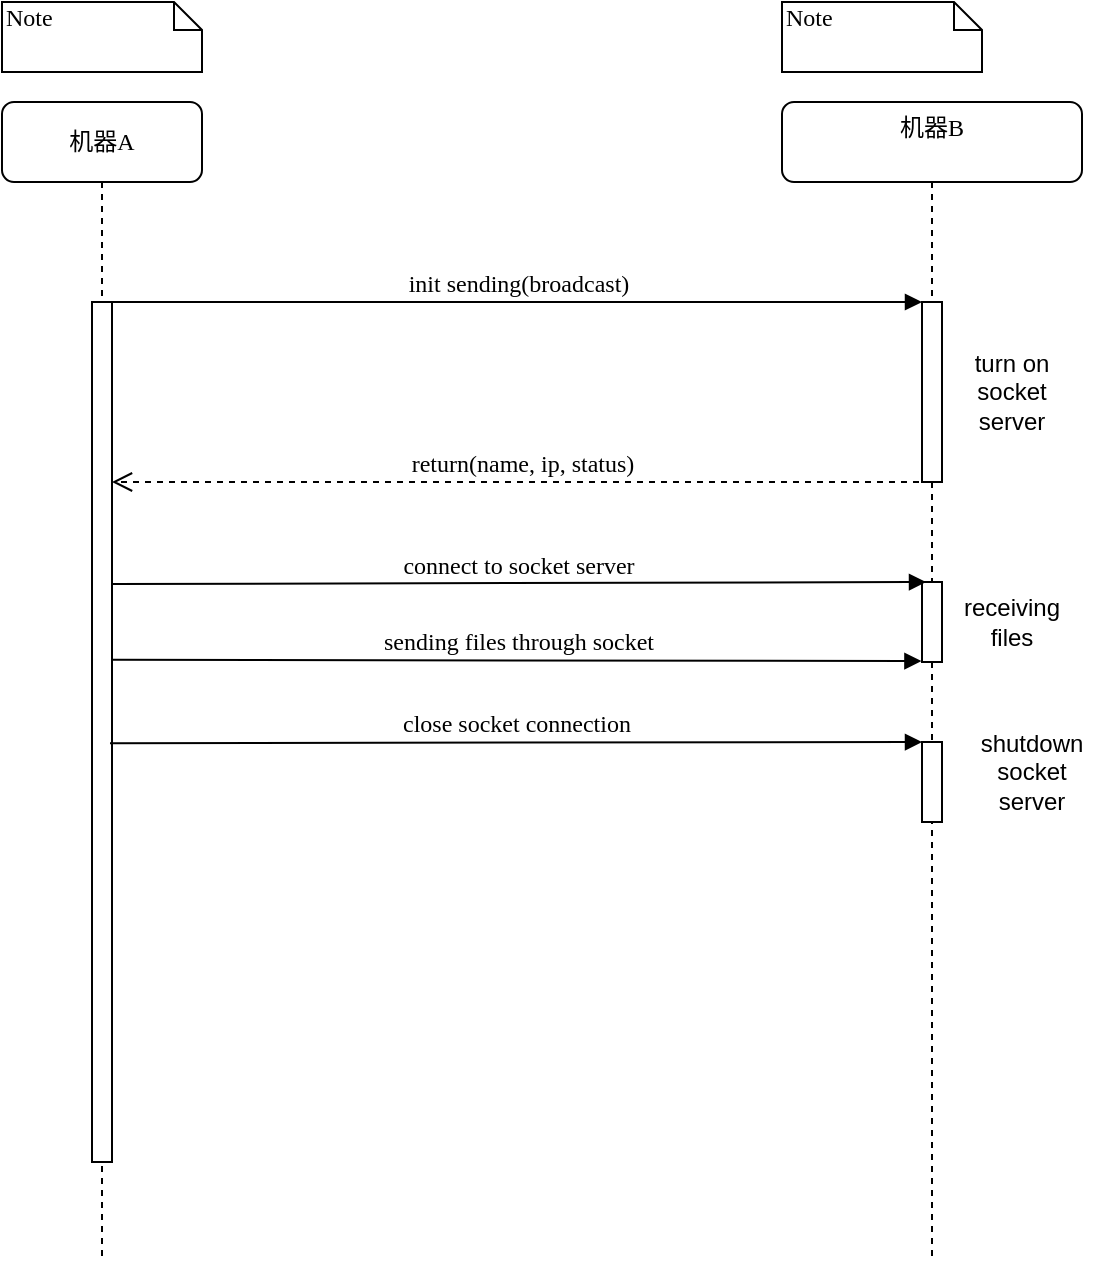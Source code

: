 <mxfile version="12.5.5" type="device"><diagram name="Page-1" id="13e1069c-82ec-6db2-03f1-153e76fe0fe0"><mxGraphModel dx="1292" dy="701" grid="1" gridSize="10" guides="1" tooltips="1" connect="1" arrows="1" fold="1" page="1" pageScale="1" pageWidth="1100" pageHeight="850" background="#ffffff" math="0" shadow="0"><root><mxCell id="0"/><mxCell id="1" parent="0"/><mxCell id="7baba1c4bc27f4b0-2" value="&lt;div&gt;机器B&lt;/div&gt;&lt;div&gt;&lt;br&gt;&lt;/div&gt;" style="shape=umlLifeline;perimeter=lifelinePerimeter;whiteSpace=wrap;html=1;container=1;collapsible=0;recursiveResize=0;outlineConnect=0;rounded=1;shadow=0;comic=0;labelBackgroundColor=none;strokeWidth=1;fontFamily=Verdana;fontSize=12;align=center;" parent="1" vertex="1"><mxGeometry x="490" y="80" width="150" height="580" as="geometry"/></mxCell><mxCell id="7baba1c4bc27f4b0-10" value="" style="html=1;points=[];perimeter=orthogonalPerimeter;rounded=0;shadow=0;comic=0;labelBackgroundColor=none;strokeWidth=1;fontFamily=Verdana;fontSize=12;align=center;" parent="7baba1c4bc27f4b0-2" vertex="1"><mxGeometry x="70" y="100" width="10" height="90" as="geometry"/></mxCell><mxCell id="J_MKO95yvJ2Tp46toChs-1" value="turn on socket server" style="text;html=1;strokeColor=none;fillColor=none;align=center;verticalAlign=middle;whiteSpace=wrap;rounded=0;" vertex="1" parent="7baba1c4bc27f4b0-2"><mxGeometry x="80" y="135" width="70" height="20" as="geometry"/></mxCell><mxCell id="J_MKO95yvJ2Tp46toChs-3" value="" style="html=1;points=[];perimeter=orthogonalPerimeter;rounded=0;shadow=0;comic=0;labelBackgroundColor=none;strokeWidth=1;fontFamily=Verdana;fontSize=12;align=center;" vertex="1" parent="7baba1c4bc27f4b0-2"><mxGeometry x="70" y="240" width="10" height="40" as="geometry"/></mxCell><mxCell id="J_MKO95yvJ2Tp46toChs-8" value="" style="html=1;points=[];perimeter=orthogonalPerimeter;rounded=0;shadow=0;comic=0;labelBackgroundColor=none;strokeWidth=1;fontFamily=Verdana;fontSize=12;align=center;" vertex="1" parent="7baba1c4bc27f4b0-2"><mxGeometry x="70" y="320" width="10" height="40" as="geometry"/></mxCell><mxCell id="7baba1c4bc27f4b0-8" value="机器A" style="shape=umlLifeline;perimeter=lifelinePerimeter;whiteSpace=wrap;html=1;container=1;collapsible=0;recursiveResize=0;outlineConnect=0;rounded=1;shadow=0;comic=0;labelBackgroundColor=none;strokeWidth=1;fontFamily=Verdana;fontSize=12;align=center;" parent="1" vertex="1"><mxGeometry x="100" y="80" width="100" height="580" as="geometry"/></mxCell><mxCell id="7baba1c4bc27f4b0-9" value="" style="html=1;points=[];perimeter=orthogonalPerimeter;rounded=0;shadow=0;comic=0;labelBackgroundColor=none;strokeWidth=1;fontFamily=Verdana;fontSize=12;align=center;" parent="7baba1c4bc27f4b0-8" vertex="1"><mxGeometry x="45" y="100" width="10" height="430" as="geometry"/></mxCell><mxCell id="7baba1c4bc27f4b0-23" value="connect to socket server" style="html=1;verticalAlign=bottom;endArrow=block;labelBackgroundColor=none;fontFamily=Verdana;fontSize=12;exitX=1;exitY=0.328;exitDx=0;exitDy=0;exitPerimeter=0;" parent="1" source="7baba1c4bc27f4b0-9" edge="1"><mxGeometry relative="1" as="geometry"><mxPoint x="510" y="420" as="sourcePoint"/><mxPoint x="562" y="320" as="targetPoint"/></mxGeometry></mxCell><mxCell id="7baba1c4bc27f4b0-30" value="return(name, ip, status)" style="html=1;verticalAlign=bottom;endArrow=open;dashed=1;endSize=8;labelBackgroundColor=none;fontFamily=Verdana;fontSize=12;edgeStyle=elbowEdgeStyle;elbow=vertical;" parent="1" source="7baba1c4bc27f4b0-2" target="7baba1c4bc27f4b0-9" edge="1"><mxGeometry relative="1" as="geometry"><mxPoint x="800" y="626" as="targetPoint"/><Array as="points"><mxPoint x="340" y="270"/><mxPoint x="570" y="600"/></Array><mxPoint x="870" y="600" as="sourcePoint"/></mxGeometry></mxCell><mxCell id="7baba1c4bc27f4b0-11" value="&lt;div&gt;init sending(broadcast)&lt;/div&gt;" style="html=1;verticalAlign=bottom;endArrow=block;entryX=0;entryY=0;labelBackgroundColor=none;fontFamily=Verdana;fontSize=12;edgeStyle=elbowEdgeStyle;elbow=vertical;" parent="1" source="7baba1c4bc27f4b0-9" target="7baba1c4bc27f4b0-10" edge="1"><mxGeometry relative="1" as="geometry"><mxPoint x="220" y="190" as="sourcePoint"/></mxGeometry></mxCell><mxCell id="7baba1c4bc27f4b0-40" value="Note" style="shape=note;whiteSpace=wrap;html=1;size=14;verticalAlign=top;align=left;spacingTop=-6;rounded=0;shadow=0;comic=0;labelBackgroundColor=none;strokeWidth=1;fontFamily=Verdana;fontSize=12" parent="1" vertex="1"><mxGeometry x="100" y="30" width="100" height="35" as="geometry"/></mxCell><mxCell id="7baba1c4bc27f4b0-41" value="Note" style="shape=note;whiteSpace=wrap;html=1;size=14;verticalAlign=top;align=left;spacingTop=-6;rounded=0;shadow=0;comic=0;labelBackgroundColor=none;strokeWidth=1;fontFamily=Verdana;fontSize=12" parent="1" vertex="1"><mxGeometry x="490" y="30" width="100" height="35" as="geometry"/></mxCell><mxCell id="J_MKO95yvJ2Tp46toChs-4" value="sending files through socket" style="html=1;verticalAlign=bottom;endArrow=block;labelBackgroundColor=none;fontFamily=Verdana;fontSize=12;entryX=-0.029;entryY=0.989;entryDx=0;entryDy=0;entryPerimeter=0;exitX=1.02;exitY=0.416;exitDx=0;exitDy=0;exitPerimeter=0;" edge="1" parent="1" source="7baba1c4bc27f4b0-9" target="J_MKO95yvJ2Tp46toChs-3"><mxGeometry relative="1" as="geometry"><mxPoint x="160" y="358" as="sourcePoint"/><mxPoint x="553" y="360" as="targetPoint"/></mxGeometry></mxCell><mxCell id="J_MKO95yvJ2Tp46toChs-6" value="receiving files" style="text;html=1;strokeColor=none;fillColor=none;align=center;verticalAlign=middle;whiteSpace=wrap;rounded=0;" vertex="1" parent="1"><mxGeometry x="570" y="330" width="70" height="20" as="geometry"/></mxCell><mxCell id="J_MKO95yvJ2Tp46toChs-7" value="close socket connection" style="html=1;verticalAlign=bottom;endArrow=block;labelBackgroundColor=none;fontFamily=Verdana;fontSize=12;exitX=0.9;exitY=0.513;exitDx=0;exitDy=0;exitPerimeter=0;" edge="1" parent="1" source="7baba1c4bc27f4b0-9"><mxGeometry relative="1" as="geometry"><mxPoint x="160" y="401.04" as="sourcePoint"/><mxPoint x="560" y="400" as="targetPoint"/></mxGeometry></mxCell><mxCell id="J_MKO95yvJ2Tp46toChs-9" value="shutdown socket server" style="text;html=1;strokeColor=none;fillColor=none;align=center;verticalAlign=middle;whiteSpace=wrap;rounded=0;" vertex="1" parent="1"><mxGeometry x="580" y="400" width="70" height="30" as="geometry"/></mxCell></root></mxGraphModel></diagram></mxfile>
